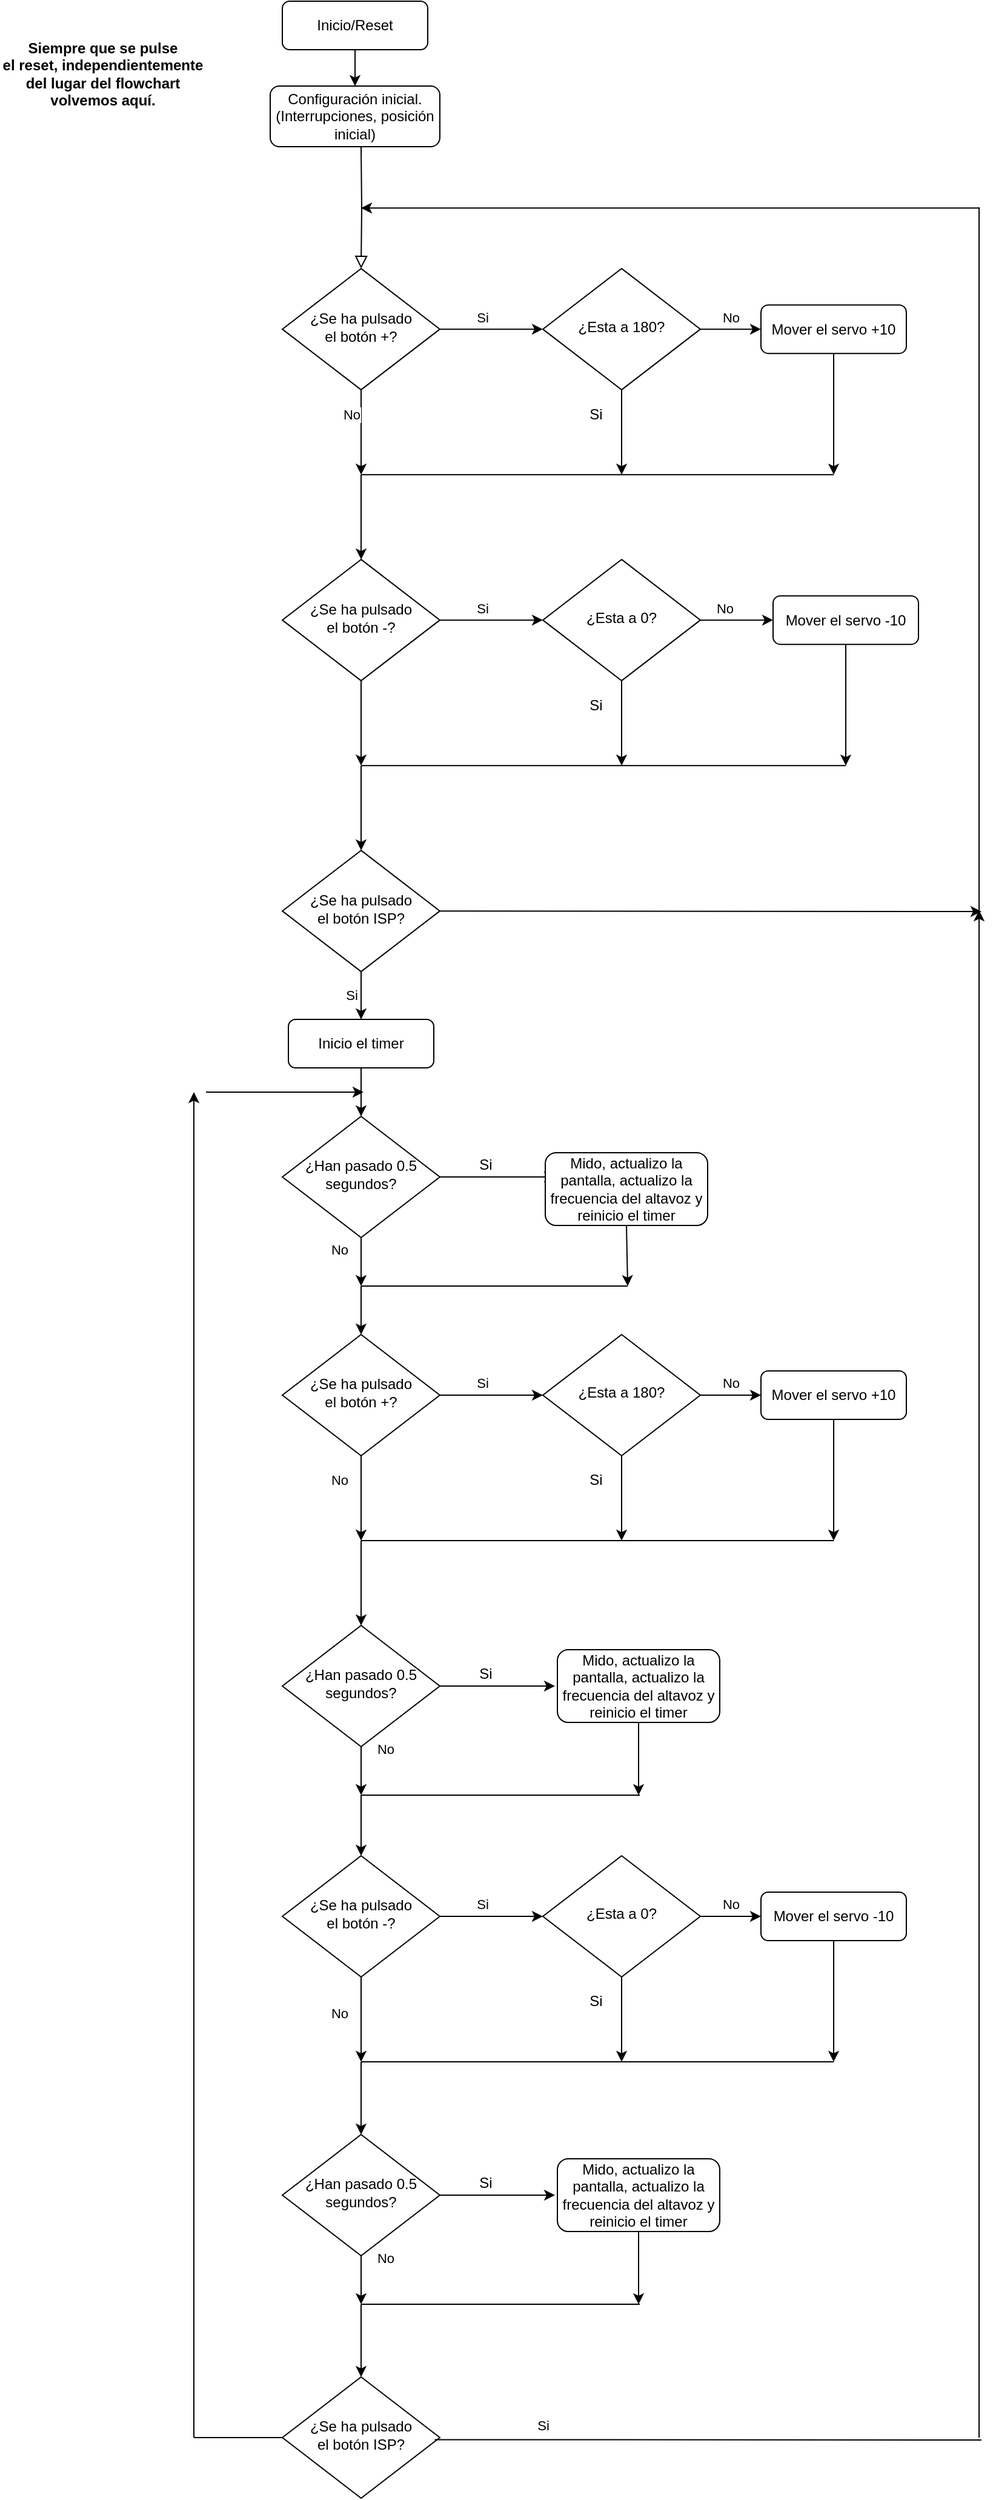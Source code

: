 <mxfile version="13.8.0" type="device"><diagram id="C5RBs43oDa-KdzZeNtuy" name="Page-1"><mxGraphModel dx="1187" dy="665" grid="1" gridSize="10" guides="1" tooltips="1" connect="1" arrows="1" fold="1" page="1" pageScale="1" pageWidth="1654" pageHeight="2336" math="0" shadow="0"><root><mxCell id="WIyWlLk6GJQsqaUBKTNV-0"/><mxCell id="WIyWlLk6GJQsqaUBKTNV-1" parent="WIyWlLk6GJQsqaUBKTNV-0"/><mxCell id="WIyWlLk6GJQsqaUBKTNV-2" value="" style="rounded=0;html=1;jettySize=auto;orthogonalLoop=1;fontSize=11;endArrow=block;endFill=0;endSize=8;strokeWidth=1;shadow=0;labelBackgroundColor=none;edgeStyle=orthogonalEdgeStyle;" parent="WIyWlLk6GJQsqaUBKTNV-1" target="WIyWlLk6GJQsqaUBKTNV-6" edge="1"><mxGeometry relative="1" as="geometry"><mxPoint x="608" y="160" as="sourcePoint"/></mxGeometry></mxCell><mxCell id="WIyWlLk6GJQsqaUBKTNV-3" value="Inicio/Reset" style="rounded=1;whiteSpace=wrap;html=1;fontSize=12;glass=0;strokeWidth=1;shadow=0;" parent="WIyWlLk6GJQsqaUBKTNV-1" vertex="1"><mxGeometry x="543" y="40" width="120" height="40" as="geometry"/></mxCell><mxCell id="WIyWlLk6GJQsqaUBKTNV-6" value="¿Se ha pulsado&lt;br&gt;el botón +?" style="rhombus;whiteSpace=wrap;html=1;shadow=0;fontFamily=Helvetica;fontSize=12;align=center;strokeWidth=1;spacing=6;spacingTop=-4;" parent="WIyWlLk6GJQsqaUBKTNV-1" vertex="1"><mxGeometry x="543" y="260.57" width="130" height="100" as="geometry"/></mxCell><mxCell id="WIyWlLk6GJQsqaUBKTNV-7" value="Mover el servo +10" style="rounded=1;whiteSpace=wrap;html=1;fontSize=12;glass=0;strokeWidth=1;shadow=0;" parent="WIyWlLk6GJQsqaUBKTNV-1" vertex="1"><mxGeometry x="938" y="290.57" width="120" height="40" as="geometry"/></mxCell><mxCell id="WIyWlLk6GJQsqaUBKTNV-11" value="Inicio el timer" style="rounded=1;whiteSpace=wrap;html=1;fontSize=12;glass=0;strokeWidth=1;shadow=0;" parent="WIyWlLk6GJQsqaUBKTNV-1" vertex="1"><mxGeometry x="548" y="880" width="120" height="40" as="geometry"/></mxCell><mxCell id="MQwKPFNeP4CUEqp8ZwcY-2" value="¿Esta a 180?" style="rhombus;whiteSpace=wrap;html=1;shadow=0;fontFamily=Helvetica;fontSize=12;align=center;strokeWidth=1;spacing=6;spacingTop=-4;" vertex="1" parent="WIyWlLk6GJQsqaUBKTNV-1"><mxGeometry x="758" y="260.57" width="130" height="100" as="geometry"/></mxCell><mxCell id="MQwKPFNeP4CUEqp8ZwcY-3" value="" style="endArrow=classic;html=1;exitX=1;exitY=0.5;exitDx=0;exitDy=0;" edge="1" parent="WIyWlLk6GJQsqaUBKTNV-1" source="WIyWlLk6GJQsqaUBKTNV-6" target="MQwKPFNeP4CUEqp8ZwcY-2"><mxGeometry width="50" height="50" relative="1" as="geometry"><mxPoint x="698" y="430.57" as="sourcePoint"/><mxPoint x="748" y="380.57" as="targetPoint"/></mxGeometry></mxCell><mxCell id="MQwKPFNeP4CUEqp8ZwcY-8" value="Si" style="edgeLabel;html=1;align=center;verticalAlign=middle;resizable=0;points=[];" vertex="1" connectable="0" parent="MQwKPFNeP4CUEqp8ZwcY-3"><mxGeometry x="-0.348" y="1" relative="1" as="geometry"><mxPoint x="7.57" y="-9" as="offset"/></mxGeometry></mxCell><mxCell id="MQwKPFNeP4CUEqp8ZwcY-9" value="" style="endArrow=classic;html=1;exitX=0.5;exitY=1;exitDx=0;exitDy=0;" edge="1" parent="WIyWlLk6GJQsqaUBKTNV-1" source="WIyWlLk6GJQsqaUBKTNV-6"><mxGeometry width="50" height="50" relative="1" as="geometry"><mxPoint x="778" y="460.57" as="sourcePoint"/><mxPoint x="608" y="430.57" as="targetPoint"/></mxGeometry></mxCell><mxCell id="MQwKPFNeP4CUEqp8ZwcY-104" value="No" style="edgeLabel;html=1;align=center;verticalAlign=middle;resizable=0;points=[];" vertex="1" connectable="0" parent="MQwKPFNeP4CUEqp8ZwcY-9"><mxGeometry x="-0.397" y="1" relative="1" as="geometry"><mxPoint x="-9" y="-0.83" as="offset"/></mxGeometry></mxCell><mxCell id="MQwKPFNeP4CUEqp8ZwcY-10" value="" style="endArrow=classic;html=1;exitX=0.5;exitY=1;exitDx=0;exitDy=0;" edge="1" parent="WIyWlLk6GJQsqaUBKTNV-1" source="MQwKPFNeP4CUEqp8ZwcY-2"><mxGeometry width="50" height="50" relative="1" as="geometry"><mxPoint x="808" y="460.57" as="sourcePoint"/><mxPoint x="823" y="430.57" as="targetPoint"/></mxGeometry></mxCell><mxCell id="MQwKPFNeP4CUEqp8ZwcY-11" value="" style="endArrow=none;html=1;" edge="1" parent="WIyWlLk6GJQsqaUBKTNV-1"><mxGeometry width="50" height="50" relative="1" as="geometry"><mxPoint x="608" y="430.57" as="sourcePoint"/><mxPoint x="828" y="430.57" as="targetPoint"/></mxGeometry></mxCell><mxCell id="MQwKPFNeP4CUEqp8ZwcY-12" value="Si" style="text;html=1;strokeColor=none;fillColor=none;align=center;verticalAlign=middle;whiteSpace=wrap;rounded=0;" vertex="1" parent="WIyWlLk6GJQsqaUBKTNV-1"><mxGeometry x="782" y="370.57" width="40" height="20" as="geometry"/></mxCell><mxCell id="MQwKPFNeP4CUEqp8ZwcY-13" value="" style="endArrow=classic;html=1;entryX=0.5;entryY=0;entryDx=0;entryDy=0;" edge="1" parent="WIyWlLk6GJQsqaUBKTNV-1"><mxGeometry width="50" height="50" relative="1" as="geometry"><mxPoint x="608" y="430.57" as="sourcePoint"/><mxPoint x="608" y="500.57" as="targetPoint"/></mxGeometry></mxCell><mxCell id="MQwKPFNeP4CUEqp8ZwcY-14" value="No" style="endArrow=classic;html=1;exitX=1;exitY=0.5;exitDx=0;exitDy=0;entryX=0;entryY=0.5;entryDx=0;entryDy=0;" edge="1" parent="WIyWlLk6GJQsqaUBKTNV-1" source="MQwKPFNeP4CUEqp8ZwcY-2" target="WIyWlLk6GJQsqaUBKTNV-7"><mxGeometry y="10" width="50" height="50" relative="1" as="geometry"><mxPoint x="898" y="440.57" as="sourcePoint"/><mxPoint x="948" y="390.57" as="targetPoint"/><mxPoint as="offset"/></mxGeometry></mxCell><mxCell id="MQwKPFNeP4CUEqp8ZwcY-15" value="" style="endArrow=classic;html=1;exitX=0.5;exitY=1;exitDx=0;exitDy=0;" edge="1" parent="WIyWlLk6GJQsqaUBKTNV-1" source="WIyWlLk6GJQsqaUBKTNV-7"><mxGeometry width="50" height="50" relative="1" as="geometry"><mxPoint x="968" y="410.57" as="sourcePoint"/><mxPoint x="998" y="430.57" as="targetPoint"/></mxGeometry></mxCell><mxCell id="MQwKPFNeP4CUEqp8ZwcY-16" value="" style="endArrow=none;html=1;" edge="1" parent="WIyWlLk6GJQsqaUBKTNV-1"><mxGeometry width="50" height="50" relative="1" as="geometry"><mxPoint x="828" y="430.57" as="sourcePoint"/><mxPoint x="998" y="430.57" as="targetPoint"/></mxGeometry></mxCell><mxCell id="MQwKPFNeP4CUEqp8ZwcY-17" value="¿Se ha pulsado&lt;br&gt;el botón -?" style="rhombus;whiteSpace=wrap;html=1;shadow=0;fontFamily=Helvetica;fontSize=12;align=center;strokeWidth=1;spacing=6;spacingTop=-4;" vertex="1" parent="WIyWlLk6GJQsqaUBKTNV-1"><mxGeometry x="543" y="500.57" width="130" height="100" as="geometry"/></mxCell><mxCell id="MQwKPFNeP4CUEqp8ZwcY-18" value="Mover el servo -10" style="rounded=1;whiteSpace=wrap;html=1;fontSize=12;glass=0;strokeWidth=1;shadow=0;" vertex="1" parent="WIyWlLk6GJQsqaUBKTNV-1"><mxGeometry x="948" y="530.57" width="120" height="40" as="geometry"/></mxCell><mxCell id="MQwKPFNeP4CUEqp8ZwcY-19" value="¿Esta a 0?" style="rhombus;whiteSpace=wrap;html=1;shadow=0;fontFamily=Helvetica;fontSize=12;align=center;strokeWidth=1;spacing=6;spacingTop=-4;" vertex="1" parent="WIyWlLk6GJQsqaUBKTNV-1"><mxGeometry x="758" y="500.57" width="130" height="100" as="geometry"/></mxCell><mxCell id="MQwKPFNeP4CUEqp8ZwcY-20" value="" style="endArrow=classic;html=1;exitX=1;exitY=0.5;exitDx=0;exitDy=0;" edge="1" parent="WIyWlLk6GJQsqaUBKTNV-1" source="MQwKPFNeP4CUEqp8ZwcY-17" target="MQwKPFNeP4CUEqp8ZwcY-19"><mxGeometry width="50" height="50" relative="1" as="geometry"><mxPoint x="698" y="670.57" as="sourcePoint"/><mxPoint x="748" y="620.57" as="targetPoint"/></mxGeometry></mxCell><mxCell id="MQwKPFNeP4CUEqp8ZwcY-21" value="Si" style="edgeLabel;html=1;align=center;verticalAlign=middle;resizable=0;points=[];" vertex="1" connectable="0" parent="MQwKPFNeP4CUEqp8ZwcY-20"><mxGeometry x="-0.348" y="1" relative="1" as="geometry"><mxPoint x="7.57" y="-9" as="offset"/></mxGeometry></mxCell><mxCell id="MQwKPFNeP4CUEqp8ZwcY-22" value="" style="endArrow=classic;html=1;exitX=0.5;exitY=1;exitDx=0;exitDy=0;" edge="1" parent="WIyWlLk6GJQsqaUBKTNV-1" source="MQwKPFNeP4CUEqp8ZwcY-17"><mxGeometry width="50" height="50" relative="1" as="geometry"><mxPoint x="778" y="700.57" as="sourcePoint"/><mxPoint x="608" y="670.57" as="targetPoint"/></mxGeometry></mxCell><mxCell id="MQwKPFNeP4CUEqp8ZwcY-23" value="" style="endArrow=classic;html=1;exitX=0.5;exitY=1;exitDx=0;exitDy=0;" edge="1" parent="WIyWlLk6GJQsqaUBKTNV-1" source="MQwKPFNeP4CUEqp8ZwcY-19"><mxGeometry width="50" height="50" relative="1" as="geometry"><mxPoint x="808" y="700.57" as="sourcePoint"/><mxPoint x="823" y="670.57" as="targetPoint"/></mxGeometry></mxCell><mxCell id="MQwKPFNeP4CUEqp8ZwcY-24" value="" style="endArrow=none;html=1;" edge="1" parent="WIyWlLk6GJQsqaUBKTNV-1"><mxGeometry width="50" height="50" relative="1" as="geometry"><mxPoint x="608" y="670.57" as="sourcePoint"/><mxPoint x="828" y="670.57" as="targetPoint"/></mxGeometry></mxCell><mxCell id="MQwKPFNeP4CUEqp8ZwcY-25" value="Si" style="text;html=1;strokeColor=none;fillColor=none;align=center;verticalAlign=middle;whiteSpace=wrap;rounded=0;" vertex="1" parent="WIyWlLk6GJQsqaUBKTNV-1"><mxGeometry x="782" y="610.57" width="40" height="20" as="geometry"/></mxCell><mxCell id="MQwKPFNeP4CUEqp8ZwcY-26" value="" style="endArrow=classic;html=1;entryX=0.5;entryY=0;entryDx=0;entryDy=0;" edge="1" parent="WIyWlLk6GJQsqaUBKTNV-1"><mxGeometry width="50" height="50" relative="1" as="geometry"><mxPoint x="608" y="670.57" as="sourcePoint"/><mxPoint x="608" y="740.57" as="targetPoint"/></mxGeometry></mxCell><mxCell id="MQwKPFNeP4CUEqp8ZwcY-27" value="No" style="endArrow=classic;html=1;exitX=1;exitY=0.5;exitDx=0;exitDy=0;entryX=0;entryY=0.5;entryDx=0;entryDy=0;" edge="1" parent="WIyWlLk6GJQsqaUBKTNV-1" source="MQwKPFNeP4CUEqp8ZwcY-19" target="MQwKPFNeP4CUEqp8ZwcY-18"><mxGeometry x="-0.333" y="10" width="50" height="50" relative="1" as="geometry"><mxPoint x="898" y="680.57" as="sourcePoint"/><mxPoint x="948" y="630.57" as="targetPoint"/><mxPoint as="offset"/></mxGeometry></mxCell><mxCell id="MQwKPFNeP4CUEqp8ZwcY-28" value="" style="endArrow=classic;html=1;exitX=0.5;exitY=1;exitDx=0;exitDy=0;" edge="1" parent="WIyWlLk6GJQsqaUBKTNV-1" source="MQwKPFNeP4CUEqp8ZwcY-18"><mxGeometry width="50" height="50" relative="1" as="geometry"><mxPoint x="978" y="650.57" as="sourcePoint"/><mxPoint x="1008" y="670.57" as="targetPoint"/></mxGeometry></mxCell><mxCell id="MQwKPFNeP4CUEqp8ZwcY-29" value="" style="endArrow=none;html=1;" edge="1" parent="WIyWlLk6GJQsqaUBKTNV-1"><mxGeometry width="50" height="50" relative="1" as="geometry"><mxPoint x="828" y="670.57" as="sourcePoint"/><mxPoint x="1008" y="670.57" as="targetPoint"/></mxGeometry></mxCell><mxCell id="MQwKPFNeP4CUEqp8ZwcY-32" value="¿Se ha pulsado&lt;br&gt;el botón ISP?" style="rhombus;whiteSpace=wrap;html=1;shadow=0;fontFamily=Helvetica;fontSize=12;align=center;strokeWidth=1;spacing=6;spacingTop=-4;" vertex="1" parent="WIyWlLk6GJQsqaUBKTNV-1"><mxGeometry x="543" y="740.57" width="130" height="100" as="geometry"/></mxCell><mxCell id="MQwKPFNeP4CUEqp8ZwcY-36" value="" style="endArrow=none;html=1;" edge="1" parent="WIyWlLk6GJQsqaUBKTNV-1"><mxGeometry width="50" height="50" relative="1" as="geometry"><mxPoint x="1118" y="790.57" as="sourcePoint"/><mxPoint x="1118" y="209.999" as="targetPoint"/></mxGeometry></mxCell><mxCell id="MQwKPFNeP4CUEqp8ZwcY-37" value="" style="endArrow=classic;html=1;" edge="1" parent="WIyWlLk6GJQsqaUBKTNV-1"><mxGeometry width="50" height="50" relative="1" as="geometry"><mxPoint x="1118" y="210.57" as="sourcePoint"/><mxPoint x="608" y="210.57" as="targetPoint"/></mxGeometry></mxCell><mxCell id="MQwKPFNeP4CUEqp8ZwcY-40" value="Si" style="endArrow=classic;html=1;exitX=0.5;exitY=1;exitDx=0;exitDy=0;entryX=0.5;entryY=0;entryDx=0;entryDy=0;" edge="1" parent="WIyWlLk6GJQsqaUBKTNV-1" source="MQwKPFNeP4CUEqp8ZwcY-32" target="WIyWlLk6GJQsqaUBKTNV-11"><mxGeometry x="-0.015" y="-8" width="50" height="50" relative="1" as="geometry"><mxPoint x="578" y="820" as="sourcePoint"/><mxPoint x="628" y="770" as="targetPoint"/><Array as="points"><mxPoint x="608" y="860"/></Array><mxPoint as="offset"/></mxGeometry></mxCell><mxCell id="MQwKPFNeP4CUEqp8ZwcY-41" value="" style="endArrow=classic;html=1;exitX=0.5;exitY=1;exitDx=0;exitDy=0;" edge="1" parent="WIyWlLk6GJQsqaUBKTNV-1" source="WIyWlLk6GJQsqaUBKTNV-11"><mxGeometry width="50" height="50" relative="1" as="geometry"><mxPoint x="608" y="910" as="sourcePoint"/><mxPoint x="608" y="960" as="targetPoint"/></mxGeometry></mxCell><mxCell id="MQwKPFNeP4CUEqp8ZwcY-42" value="¿Han pasado 0.5 segundos?" style="rhombus;whiteSpace=wrap;html=1;shadow=0;fontFamily=Helvetica;fontSize=12;align=center;strokeWidth=1;spacing=6;spacingTop=-4;" vertex="1" parent="WIyWlLk6GJQsqaUBKTNV-1"><mxGeometry x="543" y="960" width="130" height="100" as="geometry"/></mxCell><mxCell id="MQwKPFNeP4CUEqp8ZwcY-43" value="" style="endArrow=classic;html=1;exitX=0.5;exitY=1;exitDx=0;exitDy=0;" edge="1" parent="WIyWlLk6GJQsqaUBKTNV-1" source="MQwKPFNeP4CUEqp8ZwcY-42"><mxGeometry width="50" height="50" relative="1" as="geometry"><mxPoint x="588" y="1130" as="sourcePoint"/><mxPoint x="608" y="1100" as="targetPoint"/></mxGeometry></mxCell><mxCell id="MQwKPFNeP4CUEqp8ZwcY-44" value="No" style="edgeLabel;html=1;align=center;verticalAlign=middle;resizable=0;points=[];" vertex="1" connectable="0" parent="MQwKPFNeP4CUEqp8ZwcY-43"><mxGeometry x="-0.241" y="2" relative="1" as="geometry"><mxPoint x="-20" y="-5.0" as="offset"/></mxGeometry></mxCell><mxCell id="MQwKPFNeP4CUEqp8ZwcY-46" value="Configuración inicial.(Interrupciones, posición inicial)" style="rounded=1;whiteSpace=wrap;html=1;fontSize=12;glass=0;strokeWidth=1;shadow=0;" vertex="1" parent="WIyWlLk6GJQsqaUBKTNV-1"><mxGeometry x="533" y="110" width="140" height="50" as="geometry"/></mxCell><mxCell id="MQwKPFNeP4CUEqp8ZwcY-47" value="" style="endArrow=classic;html=1;entryX=0.5;entryY=0;entryDx=0;entryDy=0;" edge="1" parent="WIyWlLk6GJQsqaUBKTNV-1" target="MQwKPFNeP4CUEqp8ZwcY-46"><mxGeometry width="50" height="50" relative="1" as="geometry"><mxPoint x="603" y="80" as="sourcePoint"/><mxPoint x="788" y="100" as="targetPoint"/></mxGeometry></mxCell><mxCell id="MQwKPFNeP4CUEqp8ZwcY-48" value="¿Se ha pulsado&lt;br&gt;el botón +?" style="rhombus;whiteSpace=wrap;html=1;shadow=0;fontFamily=Helvetica;fontSize=12;align=center;strokeWidth=1;spacing=6;spacingTop=-4;" vertex="1" parent="WIyWlLk6GJQsqaUBKTNV-1"><mxGeometry x="543" y="1140" width="130" height="100" as="geometry"/></mxCell><mxCell id="MQwKPFNeP4CUEqp8ZwcY-49" value="Mover el servo +10" style="rounded=1;whiteSpace=wrap;html=1;fontSize=12;glass=0;strokeWidth=1;shadow=0;" vertex="1" parent="WIyWlLk6GJQsqaUBKTNV-1"><mxGeometry x="938" y="1170" width="120" height="40" as="geometry"/></mxCell><mxCell id="MQwKPFNeP4CUEqp8ZwcY-50" value="¿Esta a 180?" style="rhombus;whiteSpace=wrap;html=1;shadow=0;fontFamily=Helvetica;fontSize=12;align=center;strokeWidth=1;spacing=6;spacingTop=-4;" vertex="1" parent="WIyWlLk6GJQsqaUBKTNV-1"><mxGeometry x="758" y="1140" width="130" height="100" as="geometry"/></mxCell><mxCell id="MQwKPFNeP4CUEqp8ZwcY-51" value="" style="endArrow=classic;html=1;exitX=1;exitY=0.5;exitDx=0;exitDy=0;" edge="1" parent="WIyWlLk6GJQsqaUBKTNV-1" source="MQwKPFNeP4CUEqp8ZwcY-48" target="MQwKPFNeP4CUEqp8ZwcY-50"><mxGeometry width="50" height="50" relative="1" as="geometry"><mxPoint x="698" y="1310" as="sourcePoint"/><mxPoint x="748" y="1260" as="targetPoint"/></mxGeometry></mxCell><mxCell id="MQwKPFNeP4CUEqp8ZwcY-52" value="Si" style="edgeLabel;html=1;align=center;verticalAlign=middle;resizable=0;points=[];" vertex="1" connectable="0" parent="MQwKPFNeP4CUEqp8ZwcY-51"><mxGeometry x="-0.348" y="1" relative="1" as="geometry"><mxPoint x="7.57" y="-9" as="offset"/></mxGeometry></mxCell><mxCell id="MQwKPFNeP4CUEqp8ZwcY-53" value="" style="endArrow=classic;html=1;exitX=0.5;exitY=1;exitDx=0;exitDy=0;" edge="1" parent="WIyWlLk6GJQsqaUBKTNV-1" source="MQwKPFNeP4CUEqp8ZwcY-48"><mxGeometry width="50" height="50" relative="1" as="geometry"><mxPoint x="778" y="1340" as="sourcePoint"/><mxPoint x="608" y="1310" as="targetPoint"/></mxGeometry></mxCell><mxCell id="MQwKPFNeP4CUEqp8ZwcY-105" value="No" style="edgeLabel;html=1;align=center;verticalAlign=middle;resizable=0;points=[];" vertex="1" connectable="0" parent="MQwKPFNeP4CUEqp8ZwcY-53"><mxGeometry x="-0.524" y="-1" relative="1" as="geometry"><mxPoint x="-17" y="3.33" as="offset"/></mxGeometry></mxCell><mxCell id="MQwKPFNeP4CUEqp8ZwcY-54" value="" style="endArrow=classic;html=1;exitX=0.5;exitY=1;exitDx=0;exitDy=0;" edge="1" parent="WIyWlLk6GJQsqaUBKTNV-1" source="MQwKPFNeP4CUEqp8ZwcY-50"><mxGeometry width="50" height="50" relative="1" as="geometry"><mxPoint x="808" y="1340" as="sourcePoint"/><mxPoint x="823" y="1310" as="targetPoint"/></mxGeometry></mxCell><mxCell id="MQwKPFNeP4CUEqp8ZwcY-55" value="" style="endArrow=none;html=1;" edge="1" parent="WIyWlLk6GJQsqaUBKTNV-1"><mxGeometry width="50" height="50" relative="1" as="geometry"><mxPoint x="608" y="1310" as="sourcePoint"/><mxPoint x="828" y="1310" as="targetPoint"/></mxGeometry></mxCell><mxCell id="MQwKPFNeP4CUEqp8ZwcY-56" value="Si" style="text;html=1;strokeColor=none;fillColor=none;align=center;verticalAlign=middle;whiteSpace=wrap;rounded=0;" vertex="1" parent="WIyWlLk6GJQsqaUBKTNV-1"><mxGeometry x="782" y="1250" width="40" height="20" as="geometry"/></mxCell><mxCell id="MQwKPFNeP4CUEqp8ZwcY-57" value="" style="endArrow=classic;html=1;entryX=0.5;entryY=0;entryDx=0;entryDy=0;" edge="1" parent="WIyWlLk6GJQsqaUBKTNV-1"><mxGeometry width="50" height="50" relative="1" as="geometry"><mxPoint x="608" y="1310" as="sourcePoint"/><mxPoint x="608" y="1380" as="targetPoint"/></mxGeometry></mxCell><mxCell id="MQwKPFNeP4CUEqp8ZwcY-58" value="No" style="endArrow=classic;html=1;exitX=1;exitY=0.5;exitDx=0;exitDy=0;entryX=0;entryY=0.5;entryDx=0;entryDy=0;" edge="1" parent="WIyWlLk6GJQsqaUBKTNV-1" source="MQwKPFNeP4CUEqp8ZwcY-50" target="MQwKPFNeP4CUEqp8ZwcY-49"><mxGeometry y="10" width="50" height="50" relative="1" as="geometry"><mxPoint x="898" y="1320" as="sourcePoint"/><mxPoint x="948" y="1270" as="targetPoint"/><mxPoint as="offset"/></mxGeometry></mxCell><mxCell id="MQwKPFNeP4CUEqp8ZwcY-59" value="" style="endArrow=classic;html=1;exitX=0.5;exitY=1;exitDx=0;exitDy=0;" edge="1" parent="WIyWlLk6GJQsqaUBKTNV-1" source="MQwKPFNeP4CUEqp8ZwcY-49"><mxGeometry width="50" height="50" relative="1" as="geometry"><mxPoint x="968" y="1290" as="sourcePoint"/><mxPoint x="998" y="1310" as="targetPoint"/></mxGeometry></mxCell><mxCell id="MQwKPFNeP4CUEqp8ZwcY-60" value="" style="endArrow=none;html=1;" edge="1" parent="WIyWlLk6GJQsqaUBKTNV-1"><mxGeometry width="50" height="50" relative="1" as="geometry"><mxPoint x="828" y="1310" as="sourcePoint"/><mxPoint x="998" y="1310" as="targetPoint"/></mxGeometry></mxCell><mxCell id="MQwKPFNeP4CUEqp8ZwcY-61" value="" style="endArrow=classic;html=1;exitX=1;exitY=0.5;exitDx=0;exitDy=0;" edge="1" parent="WIyWlLk6GJQsqaUBKTNV-1" source="MQwKPFNeP4CUEqp8ZwcY-42"><mxGeometry width="50" height="50" relative="1" as="geometry"><mxPoint x="728" y="1030" as="sourcePoint"/><mxPoint x="768" y="1010" as="targetPoint"/></mxGeometry></mxCell><mxCell id="MQwKPFNeP4CUEqp8ZwcY-62" value="Si" style="text;html=1;strokeColor=none;fillColor=none;align=center;verticalAlign=middle;whiteSpace=wrap;rounded=0;" vertex="1" parent="WIyWlLk6GJQsqaUBKTNV-1"><mxGeometry x="691" y="990" width="40" height="20" as="geometry"/></mxCell><mxCell id="MQwKPFNeP4CUEqp8ZwcY-64" value="Mido, actualizo la pantalla, actualizo la frecuencia del altavoz y reinicio el timer" style="rounded=1;whiteSpace=wrap;html=1;fontSize=12;glass=0;strokeWidth=1;shadow=0;" vertex="1" parent="WIyWlLk6GJQsqaUBKTNV-1"><mxGeometry x="760" y="990" width="134" height="60" as="geometry"/></mxCell><mxCell id="MQwKPFNeP4CUEqp8ZwcY-66" value="" style="endArrow=classic;html=1;exitX=0.5;exitY=1;exitDx=0;exitDy=0;" edge="1" parent="WIyWlLk6GJQsqaUBKTNV-1" source="MQwKPFNeP4CUEqp8ZwcY-64"><mxGeometry width="50" height="50" relative="1" as="geometry"><mxPoint x="848" y="1110" as="sourcePoint"/><mxPoint x="828" y="1100" as="targetPoint"/></mxGeometry></mxCell><mxCell id="MQwKPFNeP4CUEqp8ZwcY-67" value="" style="endArrow=none;html=1;" edge="1" parent="WIyWlLk6GJQsqaUBKTNV-1"><mxGeometry width="50" height="50" relative="1" as="geometry"><mxPoint x="608" y="1100" as="sourcePoint"/><mxPoint x="828" y="1100" as="targetPoint"/><Array as="points"/></mxGeometry></mxCell><mxCell id="MQwKPFNeP4CUEqp8ZwcY-68" value="" style="endArrow=classic;html=1;entryX=0.5;entryY=0;entryDx=0;entryDy=0;" edge="1" parent="WIyWlLk6GJQsqaUBKTNV-1" target="MQwKPFNeP4CUEqp8ZwcY-48"><mxGeometry width="50" height="50" relative="1" as="geometry"><mxPoint x="608" y="1100" as="sourcePoint"/><mxPoint x="598" y="1080" as="targetPoint"/></mxGeometry></mxCell><mxCell id="MQwKPFNeP4CUEqp8ZwcY-69" value="¿Han pasado 0.5 segundos?" style="rhombus;whiteSpace=wrap;html=1;shadow=0;fontFamily=Helvetica;fontSize=12;align=center;strokeWidth=1;spacing=6;spacingTop=-4;" vertex="1" parent="WIyWlLk6GJQsqaUBKTNV-1"><mxGeometry x="543" y="1380" width="130" height="100" as="geometry"/></mxCell><mxCell id="MQwKPFNeP4CUEqp8ZwcY-70" value="" style="endArrow=classic;html=1;exitX=0.5;exitY=1;exitDx=0;exitDy=0;" edge="1" parent="WIyWlLk6GJQsqaUBKTNV-1" source="MQwKPFNeP4CUEqp8ZwcY-69"><mxGeometry width="50" height="50" relative="1" as="geometry"><mxPoint x="588" y="1550" as="sourcePoint"/><mxPoint x="608" y="1520" as="targetPoint"/></mxGeometry></mxCell><mxCell id="MQwKPFNeP4CUEqp8ZwcY-71" value="No" style="edgeLabel;html=1;align=center;verticalAlign=middle;resizable=0;points=[];" vertex="1" connectable="0" parent="MQwKPFNeP4CUEqp8ZwcY-70"><mxGeometry x="-0.241" y="2" relative="1" as="geometry"><mxPoint x="18" y="-12.76" as="offset"/></mxGeometry></mxCell><mxCell id="MQwKPFNeP4CUEqp8ZwcY-72" value="" style="endArrow=classic;html=1;exitX=1;exitY=0.5;exitDx=0;exitDy=0;" edge="1" parent="WIyWlLk6GJQsqaUBKTNV-1" source="MQwKPFNeP4CUEqp8ZwcY-69"><mxGeometry width="50" height="50" relative="1" as="geometry"><mxPoint x="728" y="1450" as="sourcePoint"/><mxPoint x="768" y="1430" as="targetPoint"/></mxGeometry></mxCell><mxCell id="MQwKPFNeP4CUEqp8ZwcY-73" value="Si" style="text;html=1;strokeColor=none;fillColor=none;align=center;verticalAlign=middle;whiteSpace=wrap;rounded=0;" vertex="1" parent="WIyWlLk6GJQsqaUBKTNV-1"><mxGeometry x="691" y="1410" width="40" height="20" as="geometry"/></mxCell><mxCell id="MQwKPFNeP4CUEqp8ZwcY-75" value="" style="endArrow=classic;html=1;exitX=0.5;exitY=1;exitDx=0;exitDy=0;" edge="1" parent="WIyWlLk6GJQsqaUBKTNV-1" source="MQwKPFNeP4CUEqp8ZwcY-90"><mxGeometry width="50" height="50" relative="1" as="geometry"><mxPoint x="829" y="1460" as="sourcePoint"/><mxPoint x="837" y="1520" as="targetPoint"/></mxGeometry></mxCell><mxCell id="MQwKPFNeP4CUEqp8ZwcY-76" value="" style="endArrow=none;html=1;" edge="1" parent="WIyWlLk6GJQsqaUBKTNV-1"><mxGeometry width="50" height="50" relative="1" as="geometry"><mxPoint x="608" y="1520" as="sourcePoint"/><mxPoint x="838" y="1520" as="targetPoint"/><Array as="points"/></mxGeometry></mxCell><mxCell id="MQwKPFNeP4CUEqp8ZwcY-77" value="¿Se ha pulsado&lt;br&gt;el botón -?" style="rhombus;whiteSpace=wrap;html=1;shadow=0;fontFamily=Helvetica;fontSize=12;align=center;strokeWidth=1;spacing=6;spacingTop=-4;" vertex="1" parent="WIyWlLk6GJQsqaUBKTNV-1"><mxGeometry x="543" y="1570" width="130" height="100" as="geometry"/></mxCell><mxCell id="MQwKPFNeP4CUEqp8ZwcY-78" value="Mover el servo -10" style="rounded=1;whiteSpace=wrap;html=1;fontSize=12;glass=0;strokeWidth=1;shadow=0;" vertex="1" parent="WIyWlLk6GJQsqaUBKTNV-1"><mxGeometry x="938" y="1600" width="120" height="40" as="geometry"/></mxCell><mxCell id="MQwKPFNeP4CUEqp8ZwcY-79" value="¿Esta a 0?" style="rhombus;whiteSpace=wrap;html=1;shadow=0;fontFamily=Helvetica;fontSize=12;align=center;strokeWidth=1;spacing=6;spacingTop=-4;" vertex="1" parent="WIyWlLk6GJQsqaUBKTNV-1"><mxGeometry x="758" y="1570" width="130" height="100" as="geometry"/></mxCell><mxCell id="MQwKPFNeP4CUEqp8ZwcY-80" value="" style="endArrow=classic;html=1;exitX=1;exitY=0.5;exitDx=0;exitDy=0;" edge="1" parent="WIyWlLk6GJQsqaUBKTNV-1" source="MQwKPFNeP4CUEqp8ZwcY-77" target="MQwKPFNeP4CUEqp8ZwcY-79"><mxGeometry width="50" height="50" relative="1" as="geometry"><mxPoint x="698" y="1740" as="sourcePoint"/><mxPoint x="748" y="1690" as="targetPoint"/></mxGeometry></mxCell><mxCell id="MQwKPFNeP4CUEqp8ZwcY-81" value="Si" style="edgeLabel;html=1;align=center;verticalAlign=middle;resizable=0;points=[];" vertex="1" connectable="0" parent="MQwKPFNeP4CUEqp8ZwcY-80"><mxGeometry x="-0.348" y="1" relative="1" as="geometry"><mxPoint x="7.57" y="-9" as="offset"/></mxGeometry></mxCell><mxCell id="MQwKPFNeP4CUEqp8ZwcY-82" value="" style="endArrow=classic;html=1;exitX=0.5;exitY=1;exitDx=0;exitDy=0;" edge="1" parent="WIyWlLk6GJQsqaUBKTNV-1" source="MQwKPFNeP4CUEqp8ZwcY-77"><mxGeometry width="50" height="50" relative="1" as="geometry"><mxPoint x="778" y="1770" as="sourcePoint"/><mxPoint x="608" y="1740" as="targetPoint"/></mxGeometry></mxCell><mxCell id="MQwKPFNeP4CUEqp8ZwcY-106" value="No" style="edgeLabel;html=1;align=center;verticalAlign=middle;resizable=0;points=[];" vertex="1" connectable="0" parent="MQwKPFNeP4CUEqp8ZwcY-82"><mxGeometry x="-0.262" relative="1" as="geometry"><mxPoint x="-18" y="4.17" as="offset"/></mxGeometry></mxCell><mxCell id="MQwKPFNeP4CUEqp8ZwcY-83" value="" style="endArrow=classic;html=1;exitX=0.5;exitY=1;exitDx=0;exitDy=0;" edge="1" parent="WIyWlLk6GJQsqaUBKTNV-1" source="MQwKPFNeP4CUEqp8ZwcY-79"><mxGeometry width="50" height="50" relative="1" as="geometry"><mxPoint x="808" y="1770" as="sourcePoint"/><mxPoint x="823" y="1740" as="targetPoint"/></mxGeometry></mxCell><mxCell id="MQwKPFNeP4CUEqp8ZwcY-84" value="" style="endArrow=none;html=1;" edge="1" parent="WIyWlLk6GJQsqaUBKTNV-1"><mxGeometry width="50" height="50" relative="1" as="geometry"><mxPoint x="608" y="1740" as="sourcePoint"/><mxPoint x="828" y="1740" as="targetPoint"/></mxGeometry></mxCell><mxCell id="MQwKPFNeP4CUEqp8ZwcY-85" value="Si" style="text;html=1;strokeColor=none;fillColor=none;align=center;verticalAlign=middle;whiteSpace=wrap;rounded=0;" vertex="1" parent="WIyWlLk6GJQsqaUBKTNV-1"><mxGeometry x="782" y="1680" width="40" height="20" as="geometry"/></mxCell><mxCell id="MQwKPFNeP4CUEqp8ZwcY-86" value="No" style="endArrow=classic;html=1;exitX=1;exitY=0.5;exitDx=0;exitDy=0;entryX=0;entryY=0.5;entryDx=0;entryDy=0;" edge="1" parent="WIyWlLk6GJQsqaUBKTNV-1" source="MQwKPFNeP4CUEqp8ZwcY-79" target="MQwKPFNeP4CUEqp8ZwcY-78"><mxGeometry y="10" width="50" height="50" relative="1" as="geometry"><mxPoint x="898" y="1750" as="sourcePoint"/><mxPoint x="948" y="1700" as="targetPoint"/><mxPoint as="offset"/></mxGeometry></mxCell><mxCell id="MQwKPFNeP4CUEqp8ZwcY-87" value="" style="endArrow=classic;html=1;exitX=0.5;exitY=1;exitDx=0;exitDy=0;" edge="1" parent="WIyWlLk6GJQsqaUBKTNV-1" source="MQwKPFNeP4CUEqp8ZwcY-78"><mxGeometry width="50" height="50" relative="1" as="geometry"><mxPoint x="968" y="1720" as="sourcePoint"/><mxPoint x="998" y="1740" as="targetPoint"/></mxGeometry></mxCell><mxCell id="MQwKPFNeP4CUEqp8ZwcY-88" value="" style="endArrow=none;html=1;" edge="1" parent="WIyWlLk6GJQsqaUBKTNV-1"><mxGeometry width="50" height="50" relative="1" as="geometry"><mxPoint x="828" y="1740" as="sourcePoint"/><mxPoint x="998" y="1740" as="targetPoint"/></mxGeometry></mxCell><mxCell id="MQwKPFNeP4CUEqp8ZwcY-89" value="" style="endArrow=classic;html=1;entryX=0.5;entryY=0;entryDx=0;entryDy=0;" edge="1" parent="WIyWlLk6GJQsqaUBKTNV-1" target="MQwKPFNeP4CUEqp8ZwcY-77"><mxGeometry width="50" height="50" relative="1" as="geometry"><mxPoint x="608" y="1520" as="sourcePoint"/><mxPoint x="610" y="1580" as="targetPoint"/></mxGeometry></mxCell><mxCell id="MQwKPFNeP4CUEqp8ZwcY-90" value="Mido, actualizo la pantalla, actualizo la frecuencia del altavoz y reinicio el timer" style="rounded=1;whiteSpace=wrap;html=1;fontSize=12;glass=0;strokeWidth=1;shadow=0;" vertex="1" parent="WIyWlLk6GJQsqaUBKTNV-1"><mxGeometry x="770" y="1400" width="134" height="60" as="geometry"/></mxCell><mxCell id="MQwKPFNeP4CUEqp8ZwcY-91" value="¿Han pasado 0.5 segundos?" style="rhombus;whiteSpace=wrap;html=1;shadow=0;fontFamily=Helvetica;fontSize=12;align=center;strokeWidth=1;spacing=6;spacingTop=-4;" vertex="1" parent="WIyWlLk6GJQsqaUBKTNV-1"><mxGeometry x="543" y="1800" width="130" height="100" as="geometry"/></mxCell><mxCell id="MQwKPFNeP4CUEqp8ZwcY-92" value="" style="endArrow=classic;html=1;exitX=0.5;exitY=1;exitDx=0;exitDy=0;" edge="1" parent="WIyWlLk6GJQsqaUBKTNV-1" source="MQwKPFNeP4CUEqp8ZwcY-91"><mxGeometry width="50" height="50" relative="1" as="geometry"><mxPoint x="588" y="1970" as="sourcePoint"/><mxPoint x="608" y="1940" as="targetPoint"/></mxGeometry></mxCell><mxCell id="MQwKPFNeP4CUEqp8ZwcY-93" value="No" style="edgeLabel;html=1;align=center;verticalAlign=middle;resizable=0;points=[];" vertex="1" connectable="0" parent="MQwKPFNeP4CUEqp8ZwcY-92"><mxGeometry x="-0.241" y="2" relative="1" as="geometry"><mxPoint x="18" y="-12.76" as="offset"/></mxGeometry></mxCell><mxCell id="MQwKPFNeP4CUEqp8ZwcY-94" value="" style="endArrow=classic;html=1;exitX=1;exitY=0.5;exitDx=0;exitDy=0;" edge="1" parent="WIyWlLk6GJQsqaUBKTNV-1" source="MQwKPFNeP4CUEqp8ZwcY-91"><mxGeometry width="50" height="50" relative="1" as="geometry"><mxPoint x="728" y="1870" as="sourcePoint"/><mxPoint x="768" y="1850" as="targetPoint"/></mxGeometry></mxCell><mxCell id="MQwKPFNeP4CUEqp8ZwcY-95" value="Si" style="text;html=1;strokeColor=none;fillColor=none;align=center;verticalAlign=middle;whiteSpace=wrap;rounded=0;" vertex="1" parent="WIyWlLk6GJQsqaUBKTNV-1"><mxGeometry x="691" y="1830" width="40" height="20" as="geometry"/></mxCell><mxCell id="MQwKPFNeP4CUEqp8ZwcY-96" value="" style="endArrow=classic;html=1;exitX=0.5;exitY=1;exitDx=0;exitDy=0;" edge="1" parent="WIyWlLk6GJQsqaUBKTNV-1" source="MQwKPFNeP4CUEqp8ZwcY-98"><mxGeometry width="50" height="50" relative="1" as="geometry"><mxPoint x="829" y="1880" as="sourcePoint"/><mxPoint x="837" y="1940" as="targetPoint"/></mxGeometry></mxCell><mxCell id="MQwKPFNeP4CUEqp8ZwcY-97" value="" style="endArrow=none;html=1;" edge="1" parent="WIyWlLk6GJQsqaUBKTNV-1"><mxGeometry width="50" height="50" relative="1" as="geometry"><mxPoint x="608" y="1940" as="sourcePoint"/><mxPoint x="838" y="1940" as="targetPoint"/><Array as="points"/></mxGeometry></mxCell><mxCell id="MQwKPFNeP4CUEqp8ZwcY-98" value="Mido, actualizo la pantalla, actualizo la frecuencia del altavoz y reinicio el timer" style="rounded=1;whiteSpace=wrap;html=1;fontSize=12;glass=0;strokeWidth=1;shadow=0;" vertex="1" parent="WIyWlLk6GJQsqaUBKTNV-1"><mxGeometry x="770" y="1820" width="134" height="60" as="geometry"/></mxCell><mxCell id="MQwKPFNeP4CUEqp8ZwcY-99" value="" style="endArrow=classic;html=1;entryX=0.5;entryY=0;entryDx=0;entryDy=0;" edge="1" parent="WIyWlLk6GJQsqaUBKTNV-1" target="MQwKPFNeP4CUEqp8ZwcY-91"><mxGeometry width="50" height="50" relative="1" as="geometry"><mxPoint x="608" y="1740" as="sourcePoint"/><mxPoint x="590" y="1720" as="targetPoint"/></mxGeometry></mxCell><mxCell id="MQwKPFNeP4CUEqp8ZwcY-100" value="¿Se ha pulsado&lt;br&gt;el botón ISP?" style="rhombus;whiteSpace=wrap;html=1;shadow=0;fontFamily=Helvetica;fontSize=12;align=center;strokeWidth=1;spacing=6;spacingTop=-4;" vertex="1" parent="WIyWlLk6GJQsqaUBKTNV-1"><mxGeometry x="543" y="2000" width="130" height="100" as="geometry"/></mxCell><mxCell id="MQwKPFNeP4CUEqp8ZwcY-101" value="" style="endArrow=none;html=1;exitX=0.967;exitY=0.517;exitDx=0;exitDy=0;exitPerimeter=0;" edge="1" parent="WIyWlLk6GJQsqaUBKTNV-1" source="MQwKPFNeP4CUEqp8ZwcY-100"><mxGeometry width="50" height="50" relative="1" as="geometry"><mxPoint x="728" y="2070" as="sourcePoint"/><mxPoint x="1120" y="2052" as="targetPoint"/></mxGeometry></mxCell><mxCell id="MQwKPFNeP4CUEqp8ZwcY-107" value="Si&lt;br&gt;" style="edgeLabel;html=1;align=center;verticalAlign=middle;resizable=0;points=[];" vertex="1" connectable="0" parent="MQwKPFNeP4CUEqp8ZwcY-101"><mxGeometry x="-0.646" y="1" relative="1" as="geometry"><mxPoint x="9.29" y="-10.75" as="offset"/></mxGeometry></mxCell><mxCell id="MQwKPFNeP4CUEqp8ZwcY-103" value="" style="endArrow=classic;html=1;entryX=0.5;entryY=0;entryDx=0;entryDy=0;" edge="1" parent="WIyWlLk6GJQsqaUBKTNV-1" target="MQwKPFNeP4CUEqp8ZwcY-100"><mxGeometry width="50" height="50" relative="1" as="geometry"><mxPoint x="608" y="1940" as="sourcePoint"/><mxPoint x="540" y="1950" as="targetPoint"/></mxGeometry></mxCell><mxCell id="MQwKPFNeP4CUEqp8ZwcY-108" value="" style="endArrow=classic;html=1;" edge="1" parent="WIyWlLk6GJQsqaUBKTNV-1"><mxGeometry width="50" height="50" relative="1" as="geometry"><mxPoint x="1118" y="2050" as="sourcePoint"/><mxPoint x="1118" y="790" as="targetPoint"/></mxGeometry></mxCell><mxCell id="MQwKPFNeP4CUEqp8ZwcY-109" value="" style="endArrow=none;html=1;entryX=0;entryY=0.5;entryDx=0;entryDy=0;" edge="1" parent="WIyWlLk6GJQsqaUBKTNV-1" target="MQwKPFNeP4CUEqp8ZwcY-100"><mxGeometry width="50" height="50" relative="1" as="geometry"><mxPoint x="470" y="2050" as="sourcePoint"/><mxPoint x="540" y="2050" as="targetPoint"/></mxGeometry></mxCell><mxCell id="MQwKPFNeP4CUEqp8ZwcY-111" value="" style="endArrow=classic;html=1;" edge="1" parent="WIyWlLk6GJQsqaUBKTNV-1"><mxGeometry width="50" height="50" relative="1" as="geometry"><mxPoint x="470" y="2050" as="sourcePoint"/><mxPoint x="470" y="940" as="targetPoint"/></mxGeometry></mxCell><mxCell id="MQwKPFNeP4CUEqp8ZwcY-112" value="" style="endArrow=classic;html=1;" edge="1" parent="WIyWlLk6GJQsqaUBKTNV-1"><mxGeometry width="50" height="50" relative="1" as="geometry"><mxPoint x="480" y="940" as="sourcePoint"/><mxPoint x="610" y="940" as="targetPoint"/></mxGeometry></mxCell><mxCell id="MQwKPFNeP4CUEqp8ZwcY-113" value="" style="endArrow=classic;html=1;exitX=1;exitY=0.5;exitDx=0;exitDy=0;" edge="1" parent="WIyWlLk6GJQsqaUBKTNV-1" source="MQwKPFNeP4CUEqp8ZwcY-32"><mxGeometry width="50" height="50" relative="1" as="geometry"><mxPoint x="770" y="830" as="sourcePoint"/><mxPoint x="1120" y="791" as="targetPoint"/></mxGeometry></mxCell><mxCell id="MQwKPFNeP4CUEqp8ZwcY-115" value="&lt;b&gt;Siempre que se pulse&lt;br&gt;el reset, independientemente del lugar del flowchart volvemos aquí.&lt;/b&gt;" style="text;html=1;strokeColor=none;fillColor=none;align=center;verticalAlign=middle;whiteSpace=wrap;rounded=0;" vertex="1" parent="WIyWlLk6GJQsqaUBKTNV-1"><mxGeometry x="310" y="60" width="170" height="80" as="geometry"/></mxCell><mxCell id="MQwKPFNeP4CUEqp8ZwcY-116" style="edgeStyle=orthogonalEdgeStyle;rounded=0;orthogonalLoop=1;jettySize=auto;html=1;exitX=0.5;exitY=1;exitDx=0;exitDy=0;" edge="1" parent="WIyWlLk6GJQsqaUBKTNV-1" source="MQwKPFNeP4CUEqp8ZwcY-115" target="MQwKPFNeP4CUEqp8ZwcY-115"><mxGeometry relative="1" as="geometry"/></mxCell></root></mxGraphModel></diagram></mxfile>